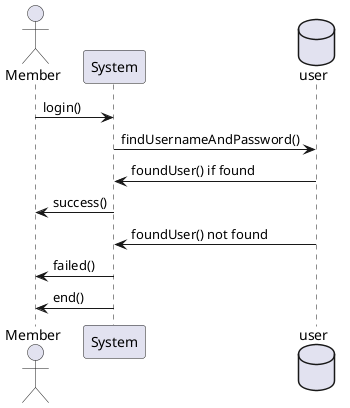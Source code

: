 @startuml
actor Member
participant System
database user

Member -> System : login()
System -> user : findUsernameAndPassword()
user -> System : foundUser() if found
System -> Member : success()
user -> System : foundUser() not found
System -> Member : failed()
System -> Member : end()

@enduml